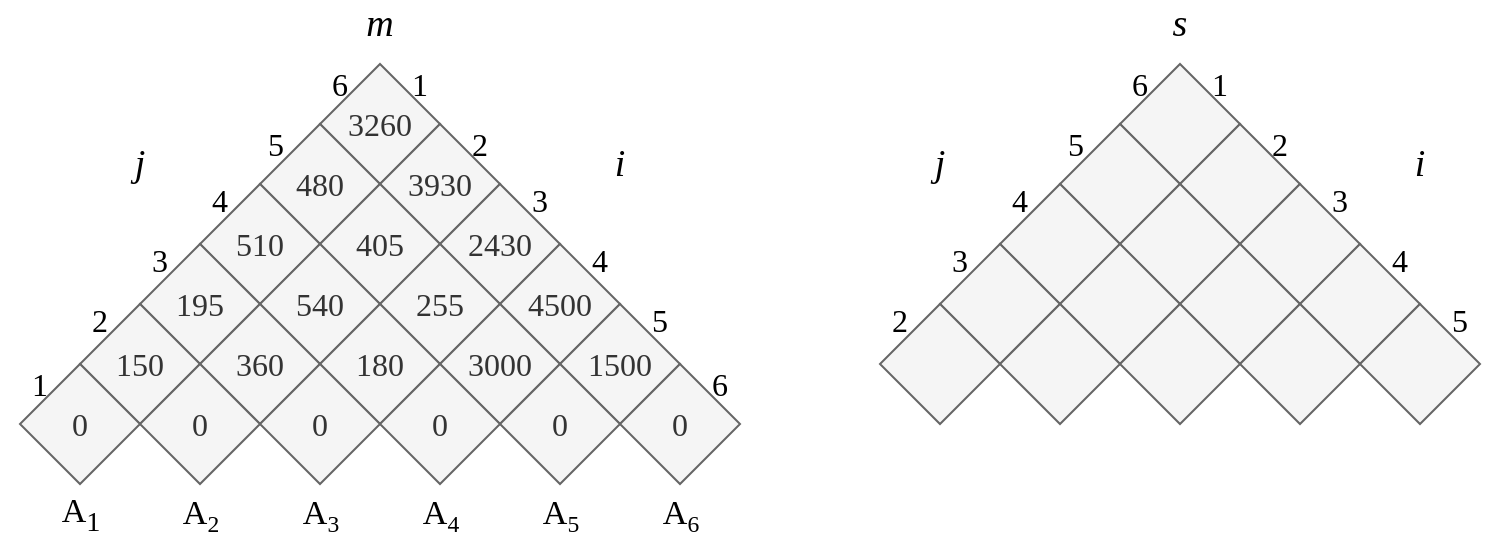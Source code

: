 <mxfile version="12.3.3" type="github" pages="1">
  <diagram id="A5NQOXtNuCn2YS7XO_Ea" name="Page-1">
    <mxGraphModel dx="772" dy="457" grid="1" gridSize="10" guides="1" tooltips="1" connect="1" arrows="1" fold="1" page="1" pageScale="1" pageWidth="850" pageHeight="1100" math="0" shadow="0">
      <root>
        <mxCell id="0"/>
        <mxCell id="1" parent="0"/>
        <mxCell id="EKviAfosVV8FFSTH-Syd-3" value="3260" style="rhombus;whiteSpace=wrap;html=1;fillColor=#f5f5f5;strokeColor=#666666;fontColor=#333333;fontFamily=Times New Roman;fontSize=16;" vertex="1" parent="1">
          <mxGeometry x="190" y="190" width="60" height="60" as="geometry"/>
        </mxCell>
        <mxCell id="EKviAfosVV8FFSTH-Syd-4" value="3930" style="rhombus;whiteSpace=wrap;html=1;fillColor=#f5f5f5;strokeColor=#666666;fontColor=#333333;fontFamily=Times New Roman;fontSize=16;" vertex="1" parent="1">
          <mxGeometry x="220" y="220" width="60" height="60" as="geometry"/>
        </mxCell>
        <mxCell id="EKviAfosVV8FFSTH-Syd-5" value="2430" style="rhombus;whiteSpace=wrap;html=1;fillColor=#f5f5f5;strokeColor=#666666;fontColor=#333333;fontFamily=Times New Roman;fontSize=16;" vertex="1" parent="1">
          <mxGeometry x="250" y="250" width="60" height="60" as="geometry"/>
        </mxCell>
        <mxCell id="EKviAfosVV8FFSTH-Syd-6" value="4500" style="rhombus;whiteSpace=wrap;html=1;fillColor=#f5f5f5;strokeColor=#666666;fontColor=#333333;fontFamily=Times New Roman;fontSize=16;" vertex="1" parent="1">
          <mxGeometry x="280" y="280" width="60" height="60" as="geometry"/>
        </mxCell>
        <mxCell id="EKviAfosVV8FFSTH-Syd-7" value="1500" style="rhombus;whiteSpace=wrap;html=1;fillColor=#f5f5f5;strokeColor=#666666;fontColor=#333333;fontFamily=Times New Roman;fontSize=16;" vertex="1" parent="1">
          <mxGeometry x="310" y="310" width="60" height="60" as="geometry"/>
        </mxCell>
        <mxCell id="EKviAfosVV8FFSTH-Syd-8" value="0" style="rhombus;whiteSpace=wrap;html=1;fillColor=#f5f5f5;strokeColor=#666666;fontColor=#333333;fontFamily=Times New Roman;fontSize=16;" vertex="1" parent="1">
          <mxGeometry x="340" y="340" width="60" height="60" as="geometry"/>
        </mxCell>
        <mxCell id="EKviAfosVV8FFSTH-Syd-9" value="480" style="rhombus;whiteSpace=wrap;html=1;fillColor=#f5f5f5;strokeColor=#666666;fontColor=#333333;fontFamily=Times New Roman;fontSize=16;" vertex="1" parent="1">
          <mxGeometry x="160" y="220" width="60" height="60" as="geometry"/>
        </mxCell>
        <mxCell id="EKviAfosVV8FFSTH-Syd-10" value="405" style="rhombus;whiteSpace=wrap;html=1;fillColor=#f5f5f5;strokeColor=#666666;fontColor=#333333;fontFamily=Times New Roman;fontSize=16;" vertex="1" parent="1">
          <mxGeometry x="190" y="250" width="60" height="60" as="geometry"/>
        </mxCell>
        <mxCell id="EKviAfosVV8FFSTH-Syd-11" value="255" style="rhombus;whiteSpace=wrap;html=1;fillColor=#f5f5f5;strokeColor=#666666;fontColor=#333333;fontFamily=Times New Roman;fontSize=16;" vertex="1" parent="1">
          <mxGeometry x="220" y="280" width="60" height="60" as="geometry"/>
        </mxCell>
        <mxCell id="EKviAfosVV8FFSTH-Syd-12" value="3000" style="rhombus;whiteSpace=wrap;html=1;fillColor=#f5f5f5;strokeColor=#666666;fontColor=#333333;fontFamily=Times New Roman;fontSize=16;" vertex="1" parent="1">
          <mxGeometry x="250" y="310" width="60" height="60" as="geometry"/>
        </mxCell>
        <mxCell id="EKviAfosVV8FFSTH-Syd-13" value="0" style="rhombus;whiteSpace=wrap;html=1;fillColor=#f5f5f5;strokeColor=#666666;fontColor=#333333;fontFamily=Times New Roman;fontSize=16;" vertex="1" parent="1">
          <mxGeometry x="280" y="340" width="60" height="60" as="geometry"/>
        </mxCell>
        <mxCell id="EKviAfosVV8FFSTH-Syd-15" value="510" style="rhombus;whiteSpace=wrap;html=1;fillColor=#f5f5f5;strokeColor=#666666;fontColor=#333333;fontFamily=Times New Roman;fontSize=16;" vertex="1" parent="1">
          <mxGeometry x="130" y="250" width="60" height="60" as="geometry"/>
        </mxCell>
        <mxCell id="EKviAfosVV8FFSTH-Syd-16" value="540" style="rhombus;whiteSpace=wrap;html=1;fillColor=#f5f5f5;strokeColor=#666666;fontColor=#333333;fontFamily=Times New Roman;fontSize=16;" vertex="1" parent="1">
          <mxGeometry x="160" y="280" width="60" height="60" as="geometry"/>
        </mxCell>
        <mxCell id="EKviAfosVV8FFSTH-Syd-17" value="180" style="rhombus;whiteSpace=wrap;html=1;fillColor=#f5f5f5;strokeColor=#666666;fontColor=#333333;fontFamily=Times New Roman;fontSize=16;" vertex="1" parent="1">
          <mxGeometry x="190" y="310" width="60" height="60" as="geometry"/>
        </mxCell>
        <mxCell id="EKviAfosVV8FFSTH-Syd-18" value="0" style="rhombus;whiteSpace=wrap;html=1;fillColor=#f5f5f5;strokeColor=#666666;fontColor=#333333;fontFamily=Times New Roman;fontSize=16;" vertex="1" parent="1">
          <mxGeometry x="220" y="340" width="60" height="60" as="geometry"/>
        </mxCell>
        <mxCell id="EKviAfosVV8FFSTH-Syd-22" value="195" style="rhombus;whiteSpace=wrap;html=1;fillColor=#f5f5f5;strokeColor=#666666;fontColor=#333333;fontFamily=Times New Roman;fontSize=16;" vertex="1" parent="1">
          <mxGeometry x="100" y="280" width="60" height="60" as="geometry"/>
        </mxCell>
        <mxCell id="EKviAfosVV8FFSTH-Syd-23" value="360" style="rhombus;whiteSpace=wrap;html=1;fillColor=#f5f5f5;strokeColor=#666666;fontColor=#333333;fontFamily=Times New Roman;fontSize=16;" vertex="1" parent="1">
          <mxGeometry x="130" y="310" width="60" height="60" as="geometry"/>
        </mxCell>
        <mxCell id="EKviAfosVV8FFSTH-Syd-24" value="0" style="rhombus;whiteSpace=wrap;html=1;fillColor=#f5f5f5;strokeColor=#666666;fontColor=#333333;fontFamily=Times New Roman;fontSize=16;" vertex="1" parent="1">
          <mxGeometry x="160" y="340" width="60" height="60" as="geometry"/>
        </mxCell>
        <mxCell id="EKviAfosVV8FFSTH-Syd-25" value="150" style="rhombus;whiteSpace=wrap;html=1;fillColor=#f5f5f5;strokeColor=#666666;fontColor=#333333;fontFamily=Times New Roman;fontSize=16;" vertex="1" parent="1">
          <mxGeometry x="70" y="310" width="60" height="60" as="geometry"/>
        </mxCell>
        <mxCell id="EKviAfosVV8FFSTH-Syd-26" value="0" style="rhombus;whiteSpace=wrap;html=1;fillColor=#f5f5f5;strokeColor=#666666;fontColor=#333333;fontFamily=Times New Roman;fontSize=16;" vertex="1" parent="1">
          <mxGeometry x="100" y="340" width="60" height="60" as="geometry"/>
        </mxCell>
        <mxCell id="EKviAfosVV8FFSTH-Syd-27" value="&lt;font face=&quot;Times New Roman&quot; style=&quot;font-size: 16px;&quot;&gt;0&lt;/font&gt;" style="rhombus;whiteSpace=wrap;html=1;fillColor=#f5f5f5;strokeColor=#666666;fontColor=#333333;fontSize=16;" vertex="1" parent="1">
          <mxGeometry x="40" y="340" width="60" height="60" as="geometry"/>
        </mxCell>
        <mxCell id="EKviAfosVV8FFSTH-Syd-59" value="&lt;font style=&quot;font-size: 19px&quot;&gt;&lt;i&gt;m&lt;/i&gt;&lt;/font&gt;" style="text;html=1;strokeColor=none;fillColor=none;align=center;verticalAlign=middle;whiteSpace=wrap;rounded=0;fontFamily=Times New Roman;fontSize=16;" vertex="1" parent="1">
          <mxGeometry x="200" y="160" width="40" height="20" as="geometry"/>
        </mxCell>
        <mxCell id="EKviAfosVV8FFSTH-Syd-63" value="&lt;font style=&quot;font-size: 19px&quot;&gt;&lt;i&gt;i&lt;/i&gt;&lt;/font&gt;" style="text;html=1;strokeColor=none;fillColor=none;align=center;verticalAlign=middle;whiteSpace=wrap;rounded=0;fontFamily=Times New Roman;fontSize=16;" vertex="1" parent="1">
          <mxGeometry x="320" y="230" width="40" height="20" as="geometry"/>
        </mxCell>
        <mxCell id="EKviAfosVV8FFSTH-Syd-65" value="&lt;font style=&quot;font-size: 19px&quot;&gt;&lt;i&gt;j&lt;/i&gt;&lt;/font&gt;" style="text;html=1;strokeColor=none;fillColor=none;align=center;verticalAlign=middle;whiteSpace=wrap;rounded=0;fontFamily=Times New Roman;fontSize=16;" vertex="1" parent="1">
          <mxGeometry x="80" y="230" width="40" height="20" as="geometry"/>
        </mxCell>
        <mxCell id="EKviAfosVV8FFSTH-Syd-66" value="1" style="text;html=1;strokeColor=none;fillColor=none;align=center;verticalAlign=middle;whiteSpace=wrap;rounded=0;fontFamily=Times New Roman;fontSize=16;" vertex="1" parent="1">
          <mxGeometry x="30" y="340" width="40" height="20" as="geometry"/>
        </mxCell>
        <mxCell id="EKviAfosVV8FFSTH-Syd-67" value="2" style="text;html=1;strokeColor=none;fillColor=none;align=center;verticalAlign=middle;whiteSpace=wrap;rounded=0;fontFamily=Times New Roman;fontSize=16;" vertex="1" parent="1">
          <mxGeometry x="60" y="308" width="40" height="20" as="geometry"/>
        </mxCell>
        <mxCell id="EKviAfosVV8FFSTH-Syd-68" value="3" style="text;html=1;strokeColor=none;fillColor=none;align=center;verticalAlign=middle;whiteSpace=wrap;rounded=0;fontFamily=Times New Roman;fontSize=16;" vertex="1" parent="1">
          <mxGeometry x="90" y="278" width="40" height="20" as="geometry"/>
        </mxCell>
        <mxCell id="EKviAfosVV8FFSTH-Syd-69" value="4" style="text;html=1;strokeColor=none;fillColor=none;align=center;verticalAlign=middle;whiteSpace=wrap;rounded=0;fontFamily=Times New Roman;fontSize=16;" vertex="1" parent="1">
          <mxGeometry x="120" y="248" width="40" height="20" as="geometry"/>
        </mxCell>
        <mxCell id="EKviAfosVV8FFSTH-Syd-70" value="5" style="text;html=1;strokeColor=none;fillColor=none;align=center;verticalAlign=middle;whiteSpace=wrap;rounded=0;fontFamily=Times New Roman;fontSize=16;" vertex="1" parent="1">
          <mxGeometry x="148" y="220" width="40" height="20" as="geometry"/>
        </mxCell>
        <mxCell id="EKviAfosVV8FFSTH-Syd-71" value="6" style="text;html=1;strokeColor=none;fillColor=none;align=center;verticalAlign=middle;whiteSpace=wrap;rounded=0;fontFamily=Times New Roman;fontSize=16;" vertex="1" parent="1">
          <mxGeometry x="180" y="190" width="40" height="20" as="geometry"/>
        </mxCell>
        <mxCell id="EKviAfosVV8FFSTH-Syd-72" value="1" style="text;html=1;strokeColor=none;fillColor=none;align=center;verticalAlign=middle;whiteSpace=wrap;rounded=0;fontFamily=Times New Roman;fontSize=16;" vertex="1" parent="1">
          <mxGeometry x="220" y="190" width="40" height="20" as="geometry"/>
        </mxCell>
        <mxCell id="EKviAfosVV8FFSTH-Syd-73" value="2" style="text;html=1;strokeColor=none;fillColor=none;align=center;verticalAlign=middle;whiteSpace=wrap;rounded=0;fontFamily=Times New Roman;fontSize=16;" vertex="1" parent="1">
          <mxGeometry x="250" y="220" width="40" height="20" as="geometry"/>
        </mxCell>
        <mxCell id="EKviAfosVV8FFSTH-Syd-74" value="3" style="text;html=1;strokeColor=none;fillColor=none;align=center;verticalAlign=middle;whiteSpace=wrap;rounded=0;fontFamily=Times New Roman;fontSize=16;" vertex="1" parent="1">
          <mxGeometry x="280" y="248" width="40" height="20" as="geometry"/>
        </mxCell>
        <mxCell id="EKviAfosVV8FFSTH-Syd-75" value="4" style="text;html=1;strokeColor=none;fillColor=none;align=center;verticalAlign=middle;whiteSpace=wrap;rounded=0;fontFamily=Times New Roman;fontSize=16;" vertex="1" parent="1">
          <mxGeometry x="310" y="278" width="40" height="20" as="geometry"/>
        </mxCell>
        <mxCell id="EKviAfosVV8FFSTH-Syd-76" value="5" style="text;html=1;strokeColor=none;fillColor=none;align=center;verticalAlign=middle;whiteSpace=wrap;rounded=0;fontFamily=Times New Roman;fontSize=16;" vertex="1" parent="1">
          <mxGeometry x="340" y="308" width="40" height="20" as="geometry"/>
        </mxCell>
        <mxCell id="EKviAfosVV8FFSTH-Syd-77" value="6" style="text;html=1;strokeColor=none;fillColor=none;align=center;verticalAlign=middle;whiteSpace=wrap;rounded=0;fontFamily=Times New Roman;fontSize=16;" vertex="1" parent="1">
          <mxGeometry x="370" y="340" width="40" height="20" as="geometry"/>
        </mxCell>
        <mxCell id="EKviAfosVV8FFSTH-Syd-78" value="" style="rhombus;whiteSpace=wrap;html=1;fillColor=#f5f5f5;strokeColor=#666666;fontColor=#333333;" vertex="1" parent="1">
          <mxGeometry x="590" y="190" width="60" height="60" as="geometry"/>
        </mxCell>
        <mxCell id="EKviAfosVV8FFSTH-Syd-79" value="" style="rhombus;whiteSpace=wrap;html=1;fillColor=#f5f5f5;strokeColor=#666666;fontColor=#333333;" vertex="1" parent="1">
          <mxGeometry x="620" y="220" width="60" height="60" as="geometry"/>
        </mxCell>
        <mxCell id="EKviAfosVV8FFSTH-Syd-80" value="" style="rhombus;whiteSpace=wrap;html=1;fillColor=#f5f5f5;strokeColor=#666666;fontColor=#333333;" vertex="1" parent="1">
          <mxGeometry x="650" y="250" width="60" height="60" as="geometry"/>
        </mxCell>
        <mxCell id="EKviAfosVV8FFSTH-Syd-81" value="" style="rhombus;whiteSpace=wrap;html=1;fillColor=#f5f5f5;strokeColor=#666666;fontColor=#333333;" vertex="1" parent="1">
          <mxGeometry x="680" y="280" width="60" height="60" as="geometry"/>
        </mxCell>
        <mxCell id="EKviAfosVV8FFSTH-Syd-82" value="" style="rhombus;whiteSpace=wrap;html=1;fillColor=#f5f5f5;strokeColor=#666666;fontColor=#333333;" vertex="1" parent="1">
          <mxGeometry x="710" y="310" width="60" height="60" as="geometry"/>
        </mxCell>
        <mxCell id="EKviAfosVV8FFSTH-Syd-84" value="" style="rhombus;whiteSpace=wrap;html=1;fillColor=#f5f5f5;strokeColor=#666666;fontColor=#333333;" vertex="1" parent="1">
          <mxGeometry x="560" y="220" width="60" height="60" as="geometry"/>
        </mxCell>
        <mxCell id="EKviAfosVV8FFSTH-Syd-85" value="" style="rhombus;whiteSpace=wrap;html=1;fillColor=#f5f5f5;strokeColor=#666666;fontColor=#333333;" vertex="1" parent="1">
          <mxGeometry x="590" y="250" width="60" height="60" as="geometry"/>
        </mxCell>
        <mxCell id="EKviAfosVV8FFSTH-Syd-86" value="" style="rhombus;whiteSpace=wrap;html=1;fillColor=#f5f5f5;strokeColor=#666666;fontColor=#333333;" vertex="1" parent="1">
          <mxGeometry x="620" y="280" width="60" height="60" as="geometry"/>
        </mxCell>
        <mxCell id="EKviAfosVV8FFSTH-Syd-87" value="" style="rhombus;whiteSpace=wrap;html=1;fillColor=#f5f5f5;strokeColor=#666666;fontColor=#333333;" vertex="1" parent="1">
          <mxGeometry x="650" y="310" width="60" height="60" as="geometry"/>
        </mxCell>
        <mxCell id="EKviAfosVV8FFSTH-Syd-89" value="" style="rhombus;whiteSpace=wrap;html=1;fillColor=#f5f5f5;strokeColor=#666666;fontColor=#333333;" vertex="1" parent="1">
          <mxGeometry x="530" y="250" width="60" height="60" as="geometry"/>
        </mxCell>
        <mxCell id="EKviAfosVV8FFSTH-Syd-90" value="" style="rhombus;whiteSpace=wrap;html=1;fillColor=#f5f5f5;strokeColor=#666666;fontColor=#333333;" vertex="1" parent="1">
          <mxGeometry x="560" y="280" width="60" height="60" as="geometry"/>
        </mxCell>
        <mxCell id="EKviAfosVV8FFSTH-Syd-91" value="" style="rhombus;whiteSpace=wrap;html=1;fillColor=#f5f5f5;strokeColor=#666666;fontColor=#333333;" vertex="1" parent="1">
          <mxGeometry x="590" y="310" width="60" height="60" as="geometry"/>
        </mxCell>
        <mxCell id="EKviAfosVV8FFSTH-Syd-93" value="" style="rhombus;whiteSpace=wrap;html=1;fillColor=#f5f5f5;strokeColor=#666666;fontColor=#333333;" vertex="1" parent="1">
          <mxGeometry x="500" y="280" width="60" height="60" as="geometry"/>
        </mxCell>
        <mxCell id="EKviAfosVV8FFSTH-Syd-94" value="" style="rhombus;whiteSpace=wrap;html=1;fillColor=#f5f5f5;strokeColor=#666666;fontColor=#333333;" vertex="1" parent="1">
          <mxGeometry x="530" y="310" width="60" height="60" as="geometry"/>
        </mxCell>
        <mxCell id="EKviAfosVV8FFSTH-Syd-96" value="" style="rhombus;whiteSpace=wrap;html=1;fillColor=#f5f5f5;strokeColor=#666666;fontColor=#333333;" vertex="1" parent="1">
          <mxGeometry x="470" y="310" width="60" height="60" as="geometry"/>
        </mxCell>
        <mxCell id="EKviAfosVV8FFSTH-Syd-99" value="&lt;font style=&quot;font-size: 19px&quot;&gt;&lt;i&gt;s&lt;/i&gt;&lt;/font&gt;" style="text;html=1;strokeColor=none;fillColor=none;align=center;verticalAlign=middle;whiteSpace=wrap;rounded=0;fontFamily=Times New Roman;fontSize=16;" vertex="1" parent="1">
          <mxGeometry x="600" y="160" width="40" height="20" as="geometry"/>
        </mxCell>
        <mxCell id="EKviAfosVV8FFSTH-Syd-100" value="&lt;font style=&quot;font-size: 19px&quot;&gt;&lt;i&gt;i&lt;/i&gt;&lt;/font&gt;" style="text;html=1;strokeColor=none;fillColor=none;align=center;verticalAlign=middle;whiteSpace=wrap;rounded=0;fontFamily=Times New Roman;fontSize=16;" vertex="1" parent="1">
          <mxGeometry x="720" y="230" width="40" height="20" as="geometry"/>
        </mxCell>
        <mxCell id="EKviAfosVV8FFSTH-Syd-101" value="&lt;font style=&quot;font-size: 19px&quot;&gt;&lt;i&gt;j&lt;/i&gt;&lt;/font&gt;" style="text;html=1;strokeColor=none;fillColor=none;align=center;verticalAlign=middle;whiteSpace=wrap;rounded=0;fontFamily=Times New Roman;fontSize=16;" vertex="1" parent="1">
          <mxGeometry x="480" y="230" width="40" height="20" as="geometry"/>
        </mxCell>
        <mxCell id="EKviAfosVV8FFSTH-Syd-103" value="2" style="text;html=1;strokeColor=none;fillColor=none;align=center;verticalAlign=middle;whiteSpace=wrap;rounded=0;fontFamily=Times New Roman;fontSize=16;" vertex="1" parent="1">
          <mxGeometry x="460" y="308" width="40" height="20" as="geometry"/>
        </mxCell>
        <mxCell id="EKviAfosVV8FFSTH-Syd-104" value="3" style="text;html=1;strokeColor=none;fillColor=none;align=center;verticalAlign=middle;whiteSpace=wrap;rounded=0;fontFamily=Times New Roman;fontSize=16;" vertex="1" parent="1">
          <mxGeometry x="490" y="278" width="40" height="20" as="geometry"/>
        </mxCell>
        <mxCell id="EKviAfosVV8FFSTH-Syd-105" value="4" style="text;html=1;strokeColor=none;fillColor=none;align=center;verticalAlign=middle;whiteSpace=wrap;rounded=0;fontFamily=Times New Roman;fontSize=16;" vertex="1" parent="1">
          <mxGeometry x="520" y="248" width="40" height="20" as="geometry"/>
        </mxCell>
        <mxCell id="EKviAfosVV8FFSTH-Syd-106" value="5" style="text;html=1;strokeColor=none;fillColor=none;align=center;verticalAlign=middle;whiteSpace=wrap;rounded=0;fontFamily=Times New Roman;fontSize=16;" vertex="1" parent="1">
          <mxGeometry x="548" y="220" width="40" height="20" as="geometry"/>
        </mxCell>
        <mxCell id="EKviAfosVV8FFSTH-Syd-107" value="6" style="text;html=1;strokeColor=none;fillColor=none;align=center;verticalAlign=middle;whiteSpace=wrap;rounded=0;fontFamily=Times New Roman;fontSize=16;" vertex="1" parent="1">
          <mxGeometry x="580" y="190" width="40" height="20" as="geometry"/>
        </mxCell>
        <mxCell id="EKviAfosVV8FFSTH-Syd-108" value="1" style="text;html=1;strokeColor=none;fillColor=none;align=center;verticalAlign=middle;whiteSpace=wrap;rounded=0;fontFamily=Times New Roman;fontSize=16;" vertex="1" parent="1">
          <mxGeometry x="620" y="190" width="40" height="20" as="geometry"/>
        </mxCell>
        <mxCell id="EKviAfosVV8FFSTH-Syd-109" value="2" style="text;html=1;strokeColor=none;fillColor=none;align=center;verticalAlign=middle;whiteSpace=wrap;rounded=0;fontFamily=Times New Roman;fontSize=16;" vertex="1" parent="1">
          <mxGeometry x="650" y="220" width="40" height="20" as="geometry"/>
        </mxCell>
        <mxCell id="EKviAfosVV8FFSTH-Syd-110" value="3" style="text;html=1;strokeColor=none;fillColor=none;align=center;verticalAlign=middle;whiteSpace=wrap;rounded=0;fontFamily=Times New Roman;fontSize=16;" vertex="1" parent="1">
          <mxGeometry x="680" y="248" width="40" height="20" as="geometry"/>
        </mxCell>
        <mxCell id="EKviAfosVV8FFSTH-Syd-111" value="4" style="text;html=1;strokeColor=none;fillColor=none;align=center;verticalAlign=middle;whiteSpace=wrap;rounded=0;fontFamily=Times New Roman;fontSize=16;" vertex="1" parent="1">
          <mxGeometry x="710" y="278" width="40" height="20" as="geometry"/>
        </mxCell>
        <mxCell id="EKviAfosVV8FFSTH-Syd-112" value="5" style="text;html=1;strokeColor=none;fillColor=none;align=center;verticalAlign=middle;whiteSpace=wrap;rounded=0;fontFamily=Times New Roman;fontSize=16;" vertex="1" parent="1">
          <mxGeometry x="740" y="308" width="40" height="20" as="geometry"/>
        </mxCell>
        <mxCell id="EKviAfosVV8FFSTH-Syd-114" value="&lt;font style=&quot;font-size: 17px&quot;&gt;A&lt;sub&gt;1&lt;/sub&gt;&lt;/font&gt;" style="text;html=1;align=center;verticalAlign=middle;resizable=0;points=[];;autosize=1;fontSize=16;fontFamily=Times New Roman;" vertex="1" parent="1">
          <mxGeometry x="55" y="400" width="30" height="30" as="geometry"/>
        </mxCell>
        <mxCell id="EKviAfosVV8FFSTH-Syd-115" value="&lt;font style=&quot;font-size: 17px&quot;&gt;A&lt;/font&gt;&lt;font style=&quot;font-size: 14.167px&quot;&gt;&lt;sub&gt;2&lt;/sub&gt;&lt;/font&gt;" style="text;html=1;align=center;verticalAlign=middle;resizable=0;points=[];;autosize=1;fontSize=16;fontFamily=Times New Roman;" vertex="1" parent="1">
          <mxGeometry x="115" y="400" width="30" height="30" as="geometry"/>
        </mxCell>
        <mxCell id="EKviAfosVV8FFSTH-Syd-116" value="&lt;font style=&quot;font-size: 17px&quot;&gt;A&lt;/font&gt;&lt;font style=&quot;font-size: 14.167px&quot;&gt;&lt;sub&gt;3&lt;/sub&gt;&lt;/font&gt;" style="text;html=1;align=center;verticalAlign=middle;resizable=0;points=[];;autosize=1;fontSize=16;fontFamily=Times New Roman;" vertex="1" parent="1">
          <mxGeometry x="175" y="400" width="30" height="30" as="geometry"/>
        </mxCell>
        <mxCell id="EKviAfosVV8FFSTH-Syd-117" value="&lt;font style=&quot;font-size: 17px&quot;&gt;A&lt;/font&gt;&lt;font style=&quot;font-size: 14.167px&quot;&gt;&lt;sub&gt;4&lt;/sub&gt;&lt;/font&gt;" style="text;html=1;align=center;verticalAlign=middle;resizable=0;points=[];;autosize=1;fontSize=16;fontFamily=Times New Roman;" vertex="1" parent="1">
          <mxGeometry x="235" y="400" width="30" height="30" as="geometry"/>
        </mxCell>
        <mxCell id="EKviAfosVV8FFSTH-Syd-118" value="&lt;font style=&quot;font-size: 17px&quot;&gt;A&lt;/font&gt;&lt;font style=&quot;font-size: 14.167px&quot;&gt;&lt;sub&gt;5&lt;/sub&gt;&lt;/font&gt;" style="text;html=1;align=center;verticalAlign=middle;resizable=0;points=[];;autosize=1;fontSize=16;fontFamily=Times New Roman;" vertex="1" parent="1">
          <mxGeometry x="295" y="400" width="30" height="30" as="geometry"/>
        </mxCell>
        <mxCell id="EKviAfosVV8FFSTH-Syd-119" value="&lt;font style=&quot;font-size: 17px&quot;&gt;A&lt;/font&gt;&lt;font style=&quot;font-size: 14.167px&quot;&gt;&lt;sub&gt;6&lt;/sub&gt;&lt;/font&gt;" style="text;html=1;align=center;verticalAlign=middle;resizable=0;points=[];;autosize=1;fontSize=16;fontFamily=Times New Roman;" vertex="1" parent="1">
          <mxGeometry x="355" y="400" width="30" height="30" as="geometry"/>
        </mxCell>
      </root>
    </mxGraphModel>
  </diagram>
</mxfile>
